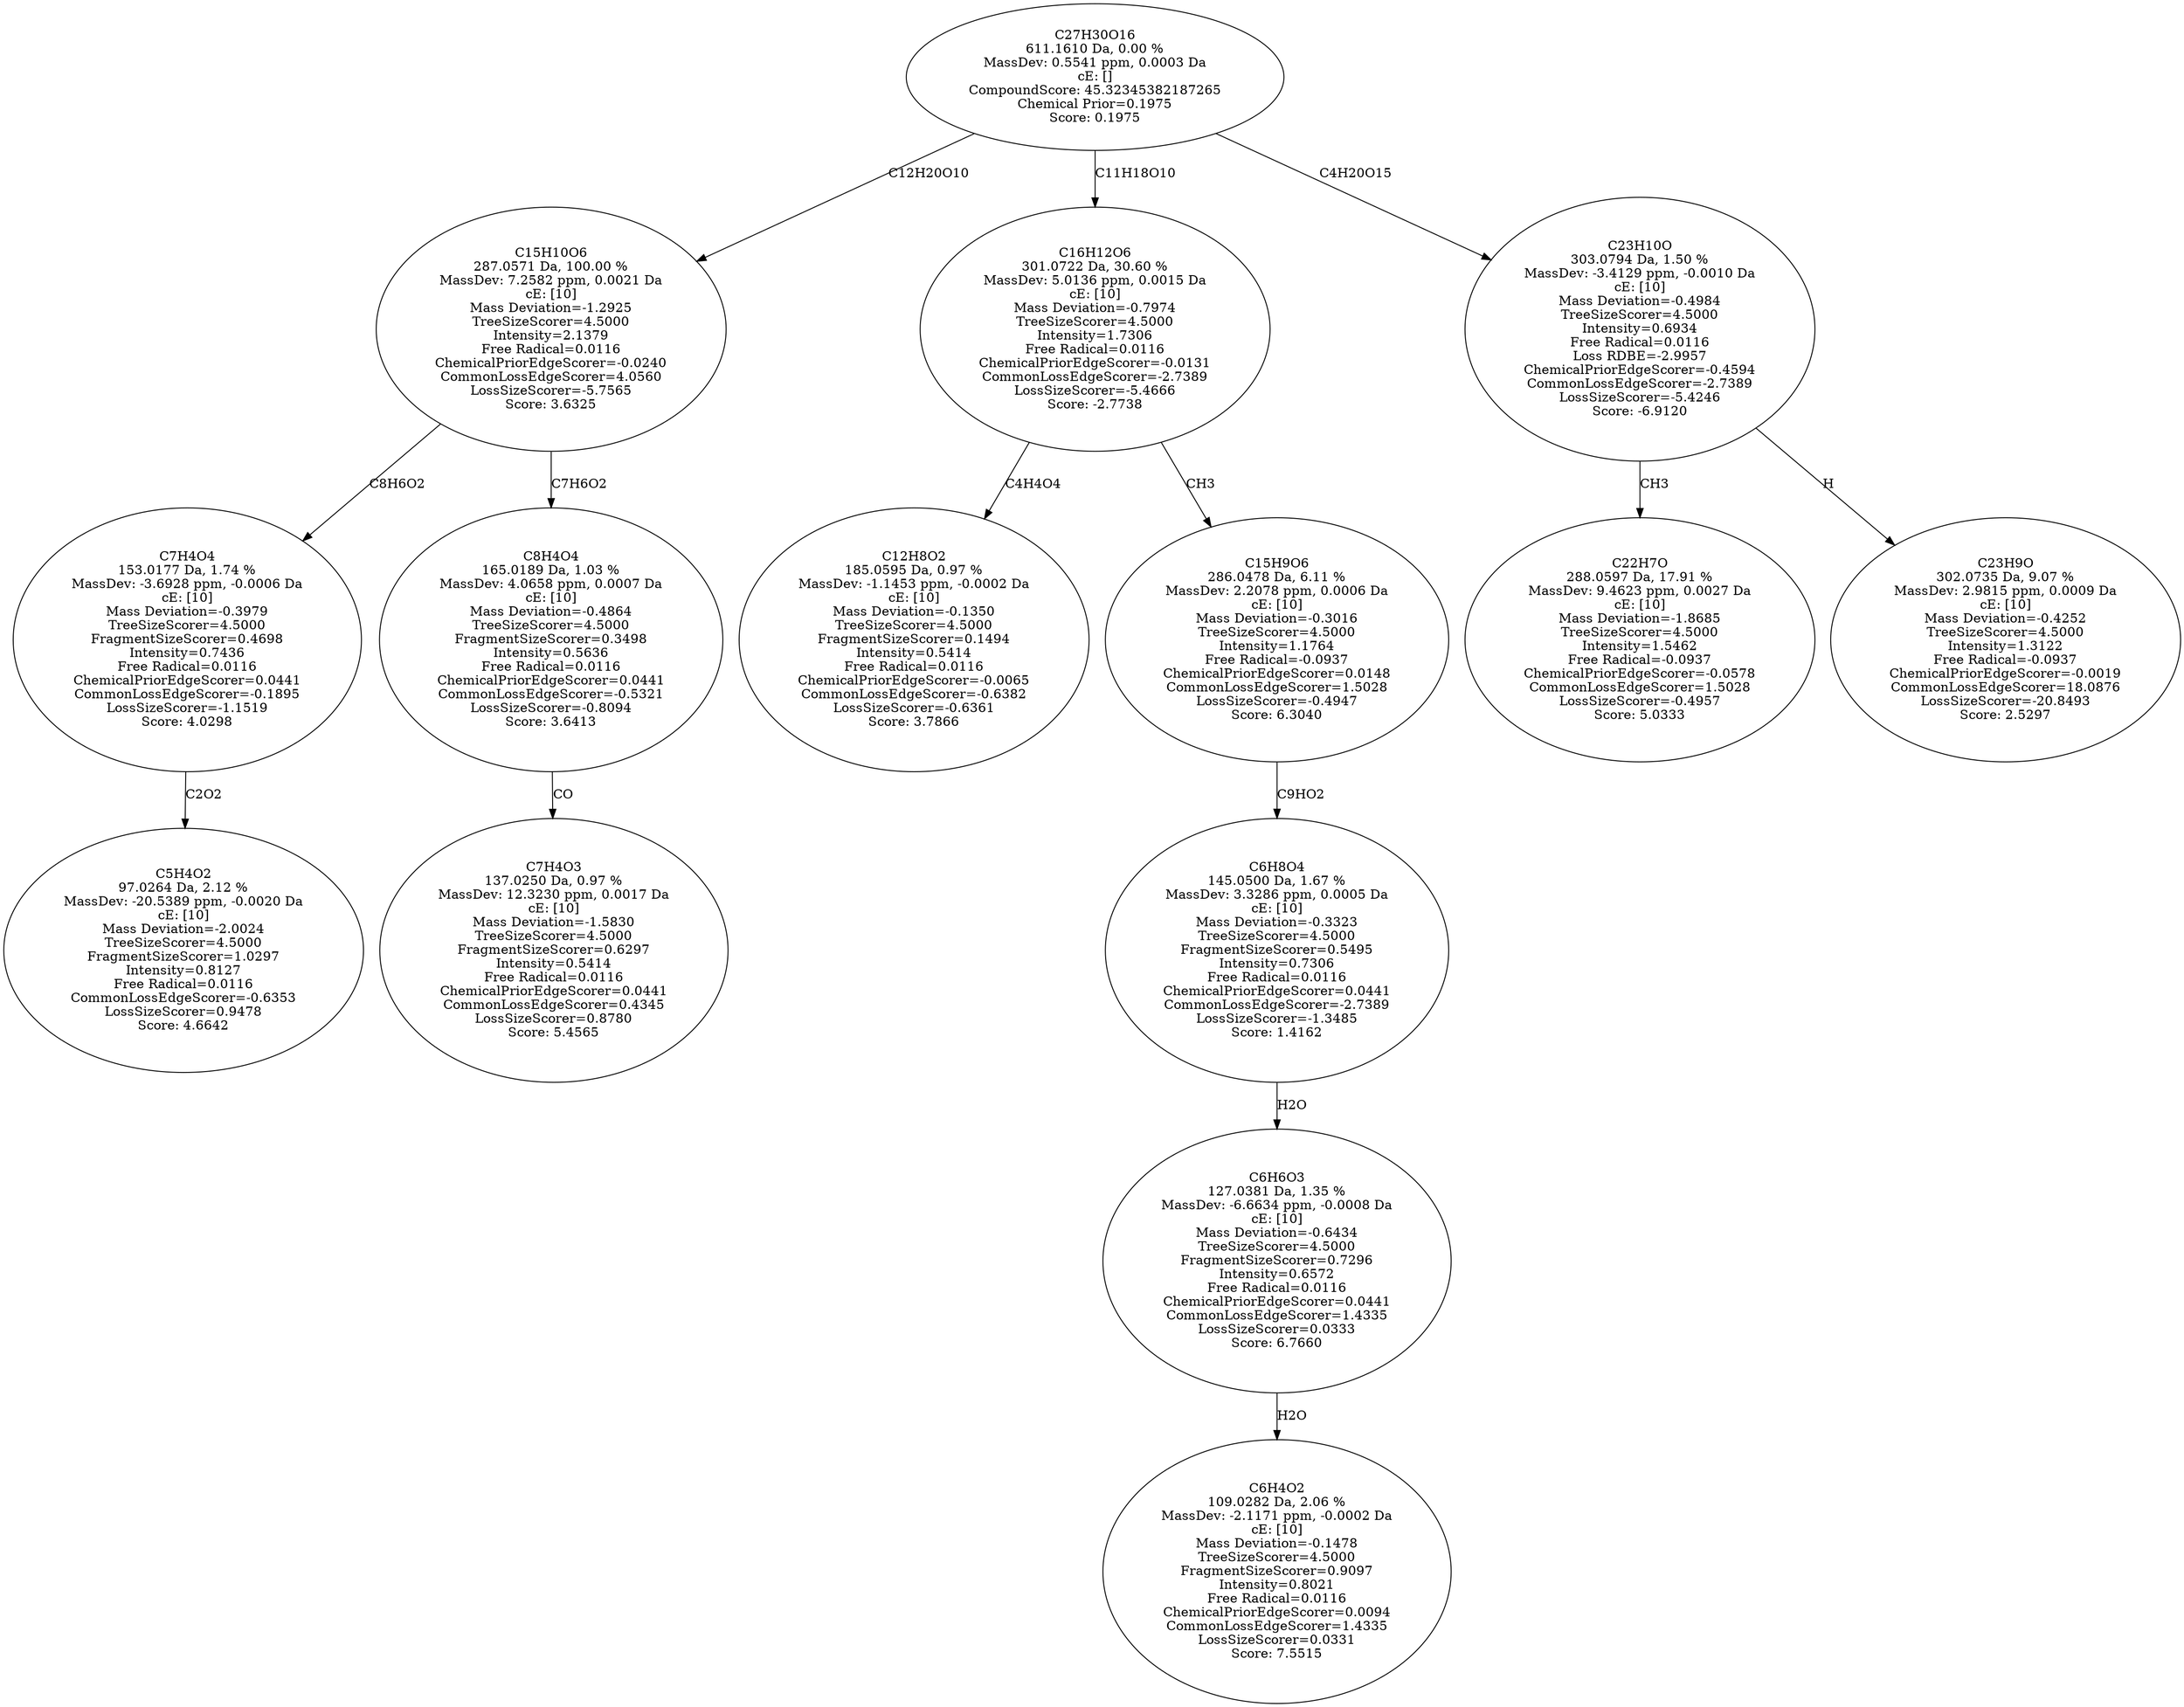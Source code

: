 strict digraph {
v1 [label="C5H4O2\n97.0264 Da, 2.12 %\nMassDev: -20.5389 ppm, -0.0020 Da\ncE: [10]\nMass Deviation=-2.0024\nTreeSizeScorer=4.5000\nFragmentSizeScorer=1.0297\nIntensity=0.8127\nFree Radical=0.0116\nCommonLossEdgeScorer=-0.6353\nLossSizeScorer=0.9478\nScore: 4.6642"];
v2 [label="C7H4O4\n153.0177 Da, 1.74 %\nMassDev: -3.6928 ppm, -0.0006 Da\ncE: [10]\nMass Deviation=-0.3979\nTreeSizeScorer=4.5000\nFragmentSizeScorer=0.4698\nIntensity=0.7436\nFree Radical=0.0116\nChemicalPriorEdgeScorer=0.0441\nCommonLossEdgeScorer=-0.1895\nLossSizeScorer=-1.1519\nScore: 4.0298"];
v3 [label="C7H4O3\n137.0250 Da, 0.97 %\nMassDev: 12.3230 ppm, 0.0017 Da\ncE: [10]\nMass Deviation=-1.5830\nTreeSizeScorer=4.5000\nFragmentSizeScorer=0.6297\nIntensity=0.5414\nFree Radical=0.0116\nChemicalPriorEdgeScorer=0.0441\nCommonLossEdgeScorer=0.4345\nLossSizeScorer=0.8780\nScore: 5.4565"];
v4 [label="C8H4O4\n165.0189 Da, 1.03 %\nMassDev: 4.0658 ppm, 0.0007 Da\ncE: [10]\nMass Deviation=-0.4864\nTreeSizeScorer=4.5000\nFragmentSizeScorer=0.3498\nIntensity=0.5636\nFree Radical=0.0116\nChemicalPriorEdgeScorer=0.0441\nCommonLossEdgeScorer=-0.5321\nLossSizeScorer=-0.8094\nScore: 3.6413"];
v5 [label="C15H10O6\n287.0571 Da, 100.00 %\nMassDev: 7.2582 ppm, 0.0021 Da\ncE: [10]\nMass Deviation=-1.2925\nTreeSizeScorer=4.5000\nIntensity=2.1379\nFree Radical=0.0116\nChemicalPriorEdgeScorer=-0.0240\nCommonLossEdgeScorer=4.0560\nLossSizeScorer=-5.7565\nScore: 3.6325"];
v6 [label="C12H8O2\n185.0595 Da, 0.97 %\nMassDev: -1.1453 ppm, -0.0002 Da\ncE: [10]\nMass Deviation=-0.1350\nTreeSizeScorer=4.5000\nFragmentSizeScorer=0.1494\nIntensity=0.5414\nFree Radical=0.0116\nChemicalPriorEdgeScorer=-0.0065\nCommonLossEdgeScorer=-0.6382\nLossSizeScorer=-0.6361\nScore: 3.7866"];
v7 [label="C6H4O2\n109.0282 Da, 2.06 %\nMassDev: -2.1171 ppm, -0.0002 Da\ncE: [10]\nMass Deviation=-0.1478\nTreeSizeScorer=4.5000\nFragmentSizeScorer=0.9097\nIntensity=0.8021\nFree Radical=0.0116\nChemicalPriorEdgeScorer=0.0094\nCommonLossEdgeScorer=1.4335\nLossSizeScorer=0.0331\nScore: 7.5515"];
v8 [label="C6H6O3\n127.0381 Da, 1.35 %\nMassDev: -6.6634 ppm, -0.0008 Da\ncE: [10]\nMass Deviation=-0.6434\nTreeSizeScorer=4.5000\nFragmentSizeScorer=0.7296\nIntensity=0.6572\nFree Radical=0.0116\nChemicalPriorEdgeScorer=0.0441\nCommonLossEdgeScorer=1.4335\nLossSizeScorer=0.0333\nScore: 6.7660"];
v9 [label="C6H8O4\n145.0500 Da, 1.67 %\nMassDev: 3.3286 ppm, 0.0005 Da\ncE: [10]\nMass Deviation=-0.3323\nTreeSizeScorer=4.5000\nFragmentSizeScorer=0.5495\nIntensity=0.7306\nFree Radical=0.0116\nChemicalPriorEdgeScorer=0.0441\nCommonLossEdgeScorer=-2.7389\nLossSizeScorer=-1.3485\nScore: 1.4162"];
v10 [label="C15H9O6\n286.0478 Da, 6.11 %\nMassDev: 2.2078 ppm, 0.0006 Da\ncE: [10]\nMass Deviation=-0.3016\nTreeSizeScorer=4.5000\nIntensity=1.1764\nFree Radical=-0.0937\nChemicalPriorEdgeScorer=0.0148\nCommonLossEdgeScorer=1.5028\nLossSizeScorer=-0.4947\nScore: 6.3040"];
v11 [label="C16H12O6\n301.0722 Da, 30.60 %\nMassDev: 5.0136 ppm, 0.0015 Da\ncE: [10]\nMass Deviation=-0.7974\nTreeSizeScorer=4.5000\nIntensity=1.7306\nFree Radical=0.0116\nChemicalPriorEdgeScorer=-0.0131\nCommonLossEdgeScorer=-2.7389\nLossSizeScorer=-5.4666\nScore: -2.7738"];
v12 [label="C22H7O\n288.0597 Da, 17.91 %\nMassDev: 9.4623 ppm, 0.0027 Da\ncE: [10]\nMass Deviation=-1.8685\nTreeSizeScorer=4.5000\nIntensity=1.5462\nFree Radical=-0.0937\nChemicalPriorEdgeScorer=-0.0578\nCommonLossEdgeScorer=1.5028\nLossSizeScorer=-0.4957\nScore: 5.0333"];
v13 [label="C23H9O\n302.0735 Da, 9.07 %\nMassDev: 2.9815 ppm, 0.0009 Da\ncE: [10]\nMass Deviation=-0.4252\nTreeSizeScorer=4.5000\nIntensity=1.3122\nFree Radical=-0.0937\nChemicalPriorEdgeScorer=-0.0019\nCommonLossEdgeScorer=18.0876\nLossSizeScorer=-20.8493\nScore: 2.5297"];
v14 [label="C23H10O\n303.0794 Da, 1.50 %\nMassDev: -3.4129 ppm, -0.0010 Da\ncE: [10]\nMass Deviation=-0.4984\nTreeSizeScorer=4.5000\nIntensity=0.6934\nFree Radical=0.0116\nLoss RDBE=-2.9957\nChemicalPriorEdgeScorer=-0.4594\nCommonLossEdgeScorer=-2.7389\nLossSizeScorer=-5.4246\nScore: -6.9120"];
v15 [label="C27H30O16\n611.1610 Da, 0.00 %\nMassDev: 0.5541 ppm, 0.0003 Da\ncE: []\nCompoundScore: 45.32345382187265\nChemical Prior=0.1975\nScore: 0.1975"];
v2 -> v1 [label="C2O2"];
v5 -> v2 [label="C8H6O2"];
v4 -> v3 [label="CO"];
v5 -> v4 [label="C7H6O2"];
v15 -> v5 [label="C12H20O10"];
v11 -> v6 [label="C4H4O4"];
v8 -> v7 [label="H2O"];
v9 -> v8 [label="H2O"];
v10 -> v9 [label="C9HO2"];
v11 -> v10 [label="CH3"];
v15 -> v11 [label="C11H18O10"];
v14 -> v12 [label="CH3"];
v14 -> v13 [label="H"];
v15 -> v14 [label="C4H20O15"];
}